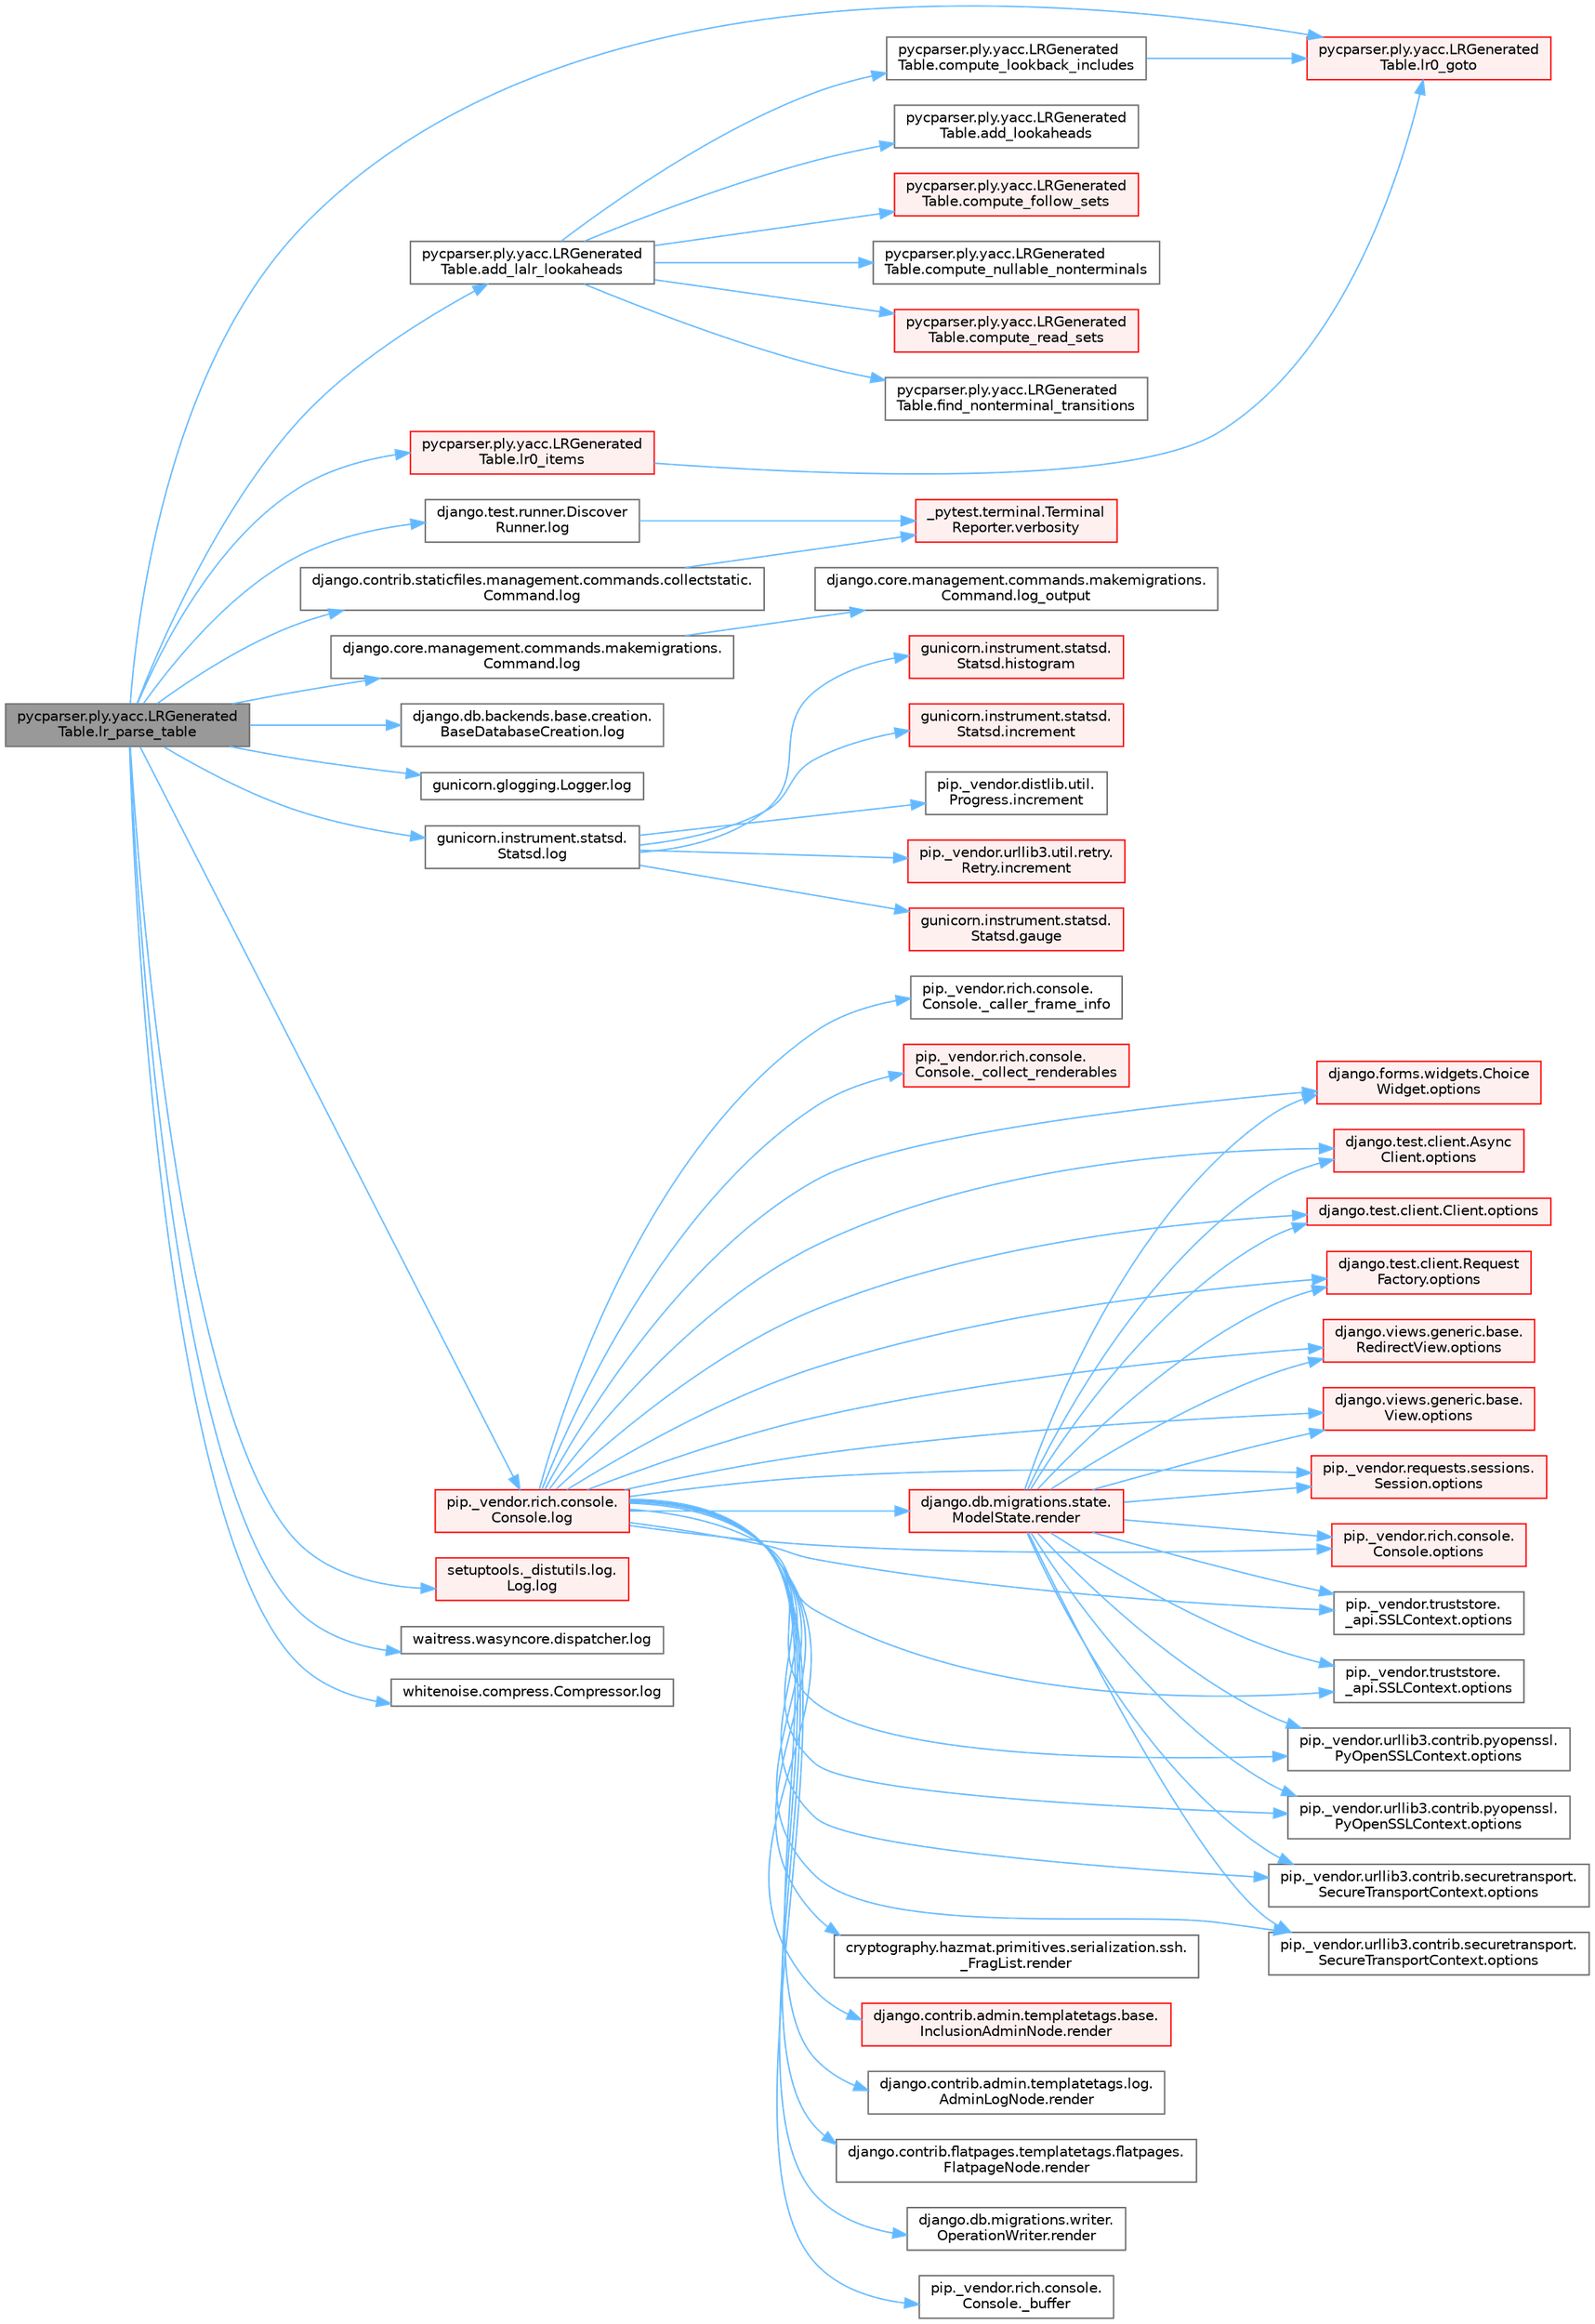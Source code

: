 digraph "pycparser.ply.yacc.LRGeneratedTable.lr_parse_table"
{
 // LATEX_PDF_SIZE
  bgcolor="transparent";
  edge [fontname=Helvetica,fontsize=10,labelfontname=Helvetica,labelfontsize=10];
  node [fontname=Helvetica,fontsize=10,shape=box,height=0.2,width=0.4];
  rankdir="LR";
  Node1 [id="Node000001",label="pycparser.ply.yacc.LRGenerated\lTable.lr_parse_table",height=0.2,width=0.4,color="gray40", fillcolor="grey60", style="filled", fontcolor="black",tooltip=" "];
  Node1 -> Node2 [id="edge1_Node000001_Node000002",color="steelblue1",style="solid",tooltip=" "];
  Node2 [id="Node000002",label="pycparser.ply.yacc.LRGenerated\lTable.add_lalr_lookaheads",height=0.2,width=0.4,color="grey40", fillcolor="white", style="filled",URL="$classpycparser_1_1ply_1_1yacc_1_1_l_r_generated_table.html#a332ad0559e551cafb02e317f2a1f4db6",tooltip=" "];
  Node2 -> Node3 [id="edge2_Node000002_Node000003",color="steelblue1",style="solid",tooltip=" "];
  Node3 [id="Node000003",label="pycparser.ply.yacc.LRGenerated\lTable.add_lookaheads",height=0.2,width=0.4,color="grey40", fillcolor="white", style="filled",URL="$classpycparser_1_1ply_1_1yacc_1_1_l_r_generated_table.html#ab414f8af82891195e597e3b910e9229a",tooltip=" "];
  Node2 -> Node4 [id="edge3_Node000002_Node000004",color="steelblue1",style="solid",tooltip=" "];
  Node4 [id="Node000004",label="pycparser.ply.yacc.LRGenerated\lTable.compute_follow_sets",height=0.2,width=0.4,color="red", fillcolor="#FFF0F0", style="filled",URL="$classpycparser_1_1ply_1_1yacc_1_1_l_r_generated_table.html#a7ba3fe4d4baf01411b037e2108bf5439",tooltip=" "];
  Node2 -> Node7 [id="edge4_Node000002_Node000007",color="steelblue1",style="solid",tooltip=" "];
  Node7 [id="Node000007",label="pycparser.ply.yacc.LRGenerated\lTable.compute_lookback_includes",height=0.2,width=0.4,color="grey40", fillcolor="white", style="filled",URL="$classpycparser_1_1ply_1_1yacc_1_1_l_r_generated_table.html#a70e4592500a8427ce8d1d1731f1b0601",tooltip=" "];
  Node7 -> Node8 [id="edge5_Node000007_Node000008",color="steelblue1",style="solid",tooltip=" "];
  Node8 [id="Node000008",label="pycparser.ply.yacc.LRGenerated\lTable.lr0_goto",height=0.2,width=0.4,color="red", fillcolor="#FFF0F0", style="filled",URL="$classpycparser_1_1ply_1_1yacc_1_1_l_r_generated_table.html#acb71d23d613183142fe73300b6502f49",tooltip=" "];
  Node2 -> Node10 [id="edge6_Node000002_Node000010",color="steelblue1",style="solid",tooltip=" "];
  Node10 [id="Node000010",label="pycparser.ply.yacc.LRGenerated\lTable.compute_nullable_nonterminals",height=0.2,width=0.4,color="grey40", fillcolor="white", style="filled",URL="$classpycparser_1_1ply_1_1yacc_1_1_l_r_generated_table.html#aff83b4188c89698b6e9afc943ef048a6",tooltip=" "];
  Node2 -> Node11 [id="edge7_Node000002_Node000011",color="steelblue1",style="solid",tooltip=" "];
  Node11 [id="Node000011",label="pycparser.ply.yacc.LRGenerated\lTable.compute_read_sets",height=0.2,width=0.4,color="red", fillcolor="#FFF0F0", style="filled",URL="$classpycparser_1_1ply_1_1yacc_1_1_l_r_generated_table.html#ad7a41b4af152c1613032c1e641701af9",tooltip=" "];
  Node2 -> Node14 [id="edge8_Node000002_Node000014",color="steelblue1",style="solid",tooltip=" "];
  Node14 [id="Node000014",label="pycparser.ply.yacc.LRGenerated\lTable.find_nonterminal_transitions",height=0.2,width=0.4,color="grey40", fillcolor="white", style="filled",URL="$classpycparser_1_1ply_1_1yacc_1_1_l_r_generated_table.html#a0cba1348d84d6e2c5b13f51f6ae9d696",tooltip=" "];
  Node1 -> Node15 [id="edge9_Node000001_Node000015",color="steelblue1",style="solid",tooltip=" "];
  Node15 [id="Node000015",label="django.contrib.staticfiles.management.commands.collectstatic.\lCommand.log",height=0.2,width=0.4,color="grey40", fillcolor="white", style="filled",URL="$classdjango_1_1contrib_1_1staticfiles_1_1management_1_1commands_1_1collectstatic_1_1_command.html#a0e93191b90ee0993e3286343d0b2de0e",tooltip=" "];
  Node15 -> Node16 [id="edge10_Node000015_Node000016",color="steelblue1",style="solid",tooltip=" "];
  Node16 [id="Node000016",label="_pytest.terminal.Terminal\lReporter.verbosity",height=0.2,width=0.4,color="red", fillcolor="#FFF0F0", style="filled",URL="$class__pytest_1_1terminal_1_1_terminal_reporter.html#a620047ffec9ba4f5cca84af25b3adbcf",tooltip=" "];
  Node1 -> Node19 [id="edge11_Node000001_Node000019",color="steelblue1",style="solid",tooltip=" "];
  Node19 [id="Node000019",label="django.core.management.commands.makemigrations.\lCommand.log",height=0.2,width=0.4,color="grey40", fillcolor="white", style="filled",URL="$classdjango_1_1core_1_1management_1_1commands_1_1makemigrations_1_1_command.html#a0409d121552878a7416460dba8274880",tooltip=" "];
  Node19 -> Node20 [id="edge12_Node000019_Node000020",color="steelblue1",style="solid",tooltip=" "];
  Node20 [id="Node000020",label="django.core.management.commands.makemigrations.\lCommand.log_output",height=0.2,width=0.4,color="grey40", fillcolor="white", style="filled",URL="$classdjango_1_1core_1_1management_1_1commands_1_1makemigrations_1_1_command.html#ad6cb5d402888250fc170034fdee93f6d",tooltip=" "];
  Node1 -> Node21 [id="edge13_Node000001_Node000021",color="steelblue1",style="solid",tooltip=" "];
  Node21 [id="Node000021",label="django.db.backends.base.creation.\lBaseDatabaseCreation.log",height=0.2,width=0.4,color="grey40", fillcolor="white", style="filled",URL="$classdjango_1_1db_1_1backends_1_1base_1_1creation_1_1_base_database_creation.html#ac297ec931db5ec68c271ec0d91be7183",tooltip=" "];
  Node1 -> Node22 [id="edge14_Node000001_Node000022",color="steelblue1",style="solid",tooltip=" "];
  Node22 [id="Node000022",label="django.test.runner.Discover\lRunner.log",height=0.2,width=0.4,color="grey40", fillcolor="white", style="filled",URL="$classdjango_1_1test_1_1runner_1_1_discover_runner.html#af5ad8e2895b3f0c5e0a6d7113199d641",tooltip=" "];
  Node22 -> Node16 [id="edge15_Node000022_Node000016",color="steelblue1",style="solid",tooltip=" "];
  Node1 -> Node23 [id="edge16_Node000001_Node000023",color="steelblue1",style="solid",tooltip=" "];
  Node23 [id="Node000023",label="gunicorn.glogging.Logger.log",height=0.2,width=0.4,color="grey40", fillcolor="white", style="filled",URL="$classgunicorn_1_1glogging_1_1_logger.html#ad6941dede526094643dd02c53c3449b0",tooltip=" "];
  Node1 -> Node24 [id="edge17_Node000001_Node000024",color="steelblue1",style="solid",tooltip=" "];
  Node24 [id="Node000024",label="gunicorn.instrument.statsd.\lStatsd.log",height=0.2,width=0.4,color="grey40", fillcolor="white", style="filled",URL="$classgunicorn_1_1instrument_1_1statsd_1_1_statsd.html#ab99145cf0b7c66dbcebcbdcbd44b4953",tooltip=" "];
  Node24 -> Node25 [id="edge18_Node000024_Node000025",color="steelblue1",style="solid",tooltip=" "];
  Node25 [id="Node000025",label="gunicorn.instrument.statsd.\lStatsd.gauge",height=0.2,width=0.4,color="red", fillcolor="#FFF0F0", style="filled",URL="$classgunicorn_1_1instrument_1_1statsd_1_1_statsd.html#a6cebc76ae769412dfb0f0a3ec727c50d",tooltip=" "];
  Node24 -> Node27 [id="edge19_Node000024_Node000027",color="steelblue1",style="solid",tooltip=" "];
  Node27 [id="Node000027",label="gunicorn.instrument.statsd.\lStatsd.histogram",height=0.2,width=0.4,color="red", fillcolor="#FFF0F0", style="filled",URL="$classgunicorn_1_1instrument_1_1statsd_1_1_statsd.html#adee3cb12a43f643cca3c9084d77285b4",tooltip=" "];
  Node24 -> Node28 [id="edge20_Node000024_Node000028",color="steelblue1",style="solid",tooltip=" "];
  Node28 [id="Node000028",label="gunicorn.instrument.statsd.\lStatsd.increment",height=0.2,width=0.4,color="red", fillcolor="#FFF0F0", style="filled",URL="$classgunicorn_1_1instrument_1_1statsd_1_1_statsd.html#a5527687726a051a5182ee13a842b08fd",tooltip=" "];
  Node24 -> Node29 [id="edge21_Node000024_Node000029",color="steelblue1",style="solid",tooltip=" "];
  Node29 [id="Node000029",label="pip._vendor.distlib.util.\lProgress.increment",height=0.2,width=0.4,color="grey40", fillcolor="white", style="filled",URL="$classpip_1_1__vendor_1_1distlib_1_1util_1_1_progress.html#a197ffd4ac8a74898742a6cde5b4c5466",tooltip=" "];
  Node24 -> Node30 [id="edge22_Node000024_Node000030",color="steelblue1",style="solid",tooltip=" "];
  Node30 [id="Node000030",label="pip._vendor.urllib3.util.retry.\lRetry.increment",height=0.2,width=0.4,color="red", fillcolor="#FFF0F0", style="filled",URL="$classpip_1_1__vendor_1_1urllib3_1_1util_1_1retry_1_1_retry.html#a88dd993ccb2ef4b2bfa9ad0571374b12",tooltip=" "];
  Node1 -> Node1133 [id="edge23_Node000001_Node001133",color="steelblue1",style="solid",tooltip=" "];
  Node1133 [id="Node001133",label="pip._vendor.rich.console.\lConsole.log",height=0.2,width=0.4,color="red", fillcolor="#FFF0F0", style="filled",URL="$classpip_1_1__vendor_1_1rich_1_1console_1_1_console.html#af9c77e39f9413fc2b134c60cfa23b0f1",tooltip=" "];
  Node1133 -> Node343 [id="edge24_Node001133_Node000343",color="steelblue1",style="solid",tooltip=" "];
  Node343 [id="Node000343",label="pip._vendor.rich.console.\lConsole._buffer",height=0.2,width=0.4,color="grey40", fillcolor="white", style="filled",URL="$classpip_1_1__vendor_1_1rich_1_1console_1_1_console.html#a51eaf031922c907e4085937b82f5564e",tooltip=" "];
  Node1133 -> Node1134 [id="edge25_Node001133_Node001134",color="steelblue1",style="solid",tooltip=" "];
  Node1134 [id="Node001134",label="pip._vendor.rich.console.\lConsole._caller_frame_info",height=0.2,width=0.4,color="grey40", fillcolor="white", style="filled",URL="$classpip_1_1__vendor_1_1rich_1_1console_1_1_console.html#ac43cb4290591af4f04cd264aa1fc1b0f",tooltip=" "];
  Node1133 -> Node344 [id="edge26_Node001133_Node000344",color="steelblue1",style="solid",tooltip=" "];
  Node344 [id="Node000344",label="pip._vendor.rich.console.\lConsole._collect_renderables",height=0.2,width=0.4,color="red", fillcolor="#FFF0F0", style="filled",URL="$classpip_1_1__vendor_1_1rich_1_1console_1_1_console.html#ab053dc750094e77e036523f6d2c14899",tooltip=" "];
  Node1133 -> Node354 [id="edge27_Node001133_Node000354",color="steelblue1",style="solid",tooltip=" "];
  Node354 [id="Node000354",label="django.forms.widgets.Choice\lWidget.options",height=0.2,width=0.4,color="red", fillcolor="#FFF0F0", style="filled",URL="$classdjango_1_1forms_1_1widgets_1_1_choice_widget.html#a8575b90386fc2027f38ea00133cef250",tooltip=" "];
  Node1133 -> Node1135 [id="edge28_Node001133_Node001135",color="steelblue1",style="solid",tooltip=" "];
  Node1135 [id="Node001135",label="django.test.client.Async\lClient.options",height=0.2,width=0.4,color="red", fillcolor="#FFF0F0", style="filled",URL="$classdjango_1_1test_1_1client_1_1_async_client.html#a84509c6347cbc018e6335b924ec841a2",tooltip=" "];
  Node1133 -> Node1311 [id="edge29_Node001133_Node001311",color="steelblue1",style="solid",tooltip=" "];
  Node1311 [id="Node001311",label="django.test.client.Client.options",height=0.2,width=0.4,color="red", fillcolor="#FFF0F0", style="filled",URL="$classdjango_1_1test_1_1client_1_1_client.html#a839ea6375ca2184b3b60550938b6824c",tooltip=" "];
  Node1133 -> Node1314 [id="edge30_Node001133_Node001314",color="steelblue1",style="solid",tooltip=" "];
  Node1314 [id="Node001314",label="django.test.client.Request\lFactory.options",height=0.2,width=0.4,color="red", fillcolor="#FFF0F0", style="filled",URL="$classdjango_1_1test_1_1client_1_1_request_factory.html#a438a7e1be2437d680cd78d11dee77c54",tooltip=" "];
  Node1133 -> Node1361 [id="edge31_Node001133_Node001361",color="steelblue1",style="solid",tooltip=" "];
  Node1361 [id="Node001361",label="django.views.generic.base.\lRedirectView.options",height=0.2,width=0.4,color="red", fillcolor="#FFF0F0", style="filled",URL="$classdjango_1_1views_1_1generic_1_1base_1_1_redirect_view.html#a444de156c79647344c987295c47a76e1",tooltip=" "];
  Node1133 -> Node1574 [id="edge32_Node001133_Node001574",color="steelblue1",style="solid",tooltip=" "];
  Node1574 [id="Node001574",label="django.views.generic.base.\lView.options",height=0.2,width=0.4,color="red", fillcolor="#FFF0F0", style="filled",URL="$classdjango_1_1views_1_1generic_1_1base_1_1_view.html#a4d1dc440a5bae11bd7859d20ca9948e1",tooltip=" "];
  Node1133 -> Node1577 [id="edge33_Node001133_Node001577",color="steelblue1",style="solid",tooltip=" "];
  Node1577 [id="Node001577",label="pip._vendor.requests.sessions.\lSession.options",height=0.2,width=0.4,color="red", fillcolor="#FFF0F0", style="filled",URL="$classpip_1_1__vendor_1_1requests_1_1sessions_1_1_session.html#a210270880f90521b3b3014748ecd87e9",tooltip=" "];
  Node1133 -> Node1578 [id="edge34_Node001133_Node001578",color="steelblue1",style="solid",tooltip=" "];
  Node1578 [id="Node001578",label="pip._vendor.rich.console.\lConsole.options",height=0.2,width=0.4,color="red", fillcolor="#FFF0F0", style="filled",URL="$classpip_1_1__vendor_1_1rich_1_1console_1_1_console.html#a41c8efe30ea45a9a4a3f8c34c688fe00",tooltip=" "];
  Node1133 -> Node1586 [id="edge35_Node001133_Node001586",color="steelblue1",style="solid",tooltip=" "];
  Node1586 [id="Node001586",label="pip._vendor.truststore.\l_api.SSLContext.options",height=0.2,width=0.4,color="grey40", fillcolor="white", style="filled",URL="$classpip_1_1__vendor_1_1truststore_1_1__api_1_1_s_s_l_context.html#a6755b8a82c0de77273744b73a826678d",tooltip=" "];
  Node1133 -> Node1587 [id="edge36_Node001133_Node001587",color="steelblue1",style="solid",tooltip=" "];
  Node1587 [id="Node001587",label="pip._vendor.truststore.\l_api.SSLContext.options",height=0.2,width=0.4,color="grey40", fillcolor="white", style="filled",URL="$classpip_1_1__vendor_1_1truststore_1_1__api_1_1_s_s_l_context.html#a90bd5b81f087b6628b2f681ce6cffcd6",tooltip=" "];
  Node1133 -> Node1588 [id="edge37_Node001133_Node001588",color="steelblue1",style="solid",tooltip=" "];
  Node1588 [id="Node001588",label="pip._vendor.urllib3.contrib.pyopenssl.\lPyOpenSSLContext.options",height=0.2,width=0.4,color="grey40", fillcolor="white", style="filled",URL="$classpip_1_1__vendor_1_1urllib3_1_1contrib_1_1pyopenssl_1_1_py_open_s_s_l_context.html#a3f539cc9d4b91d2fb90d7f8aef3810c1",tooltip=" "];
  Node1133 -> Node1589 [id="edge38_Node001133_Node001589",color="steelblue1",style="solid",tooltip=" "];
  Node1589 [id="Node001589",label="pip._vendor.urllib3.contrib.pyopenssl.\lPyOpenSSLContext.options",height=0.2,width=0.4,color="grey40", fillcolor="white", style="filled",URL="$classpip_1_1__vendor_1_1urllib3_1_1contrib_1_1pyopenssl_1_1_py_open_s_s_l_context.html#a8475fc4f3e83d92654b066a9422908dc",tooltip=" "];
  Node1133 -> Node1590 [id="edge39_Node001133_Node001590",color="steelblue1",style="solid",tooltip=" "];
  Node1590 [id="Node001590",label="pip._vendor.urllib3.contrib.securetransport.\lSecureTransportContext.options",height=0.2,width=0.4,color="grey40", fillcolor="white", style="filled",URL="$classpip_1_1__vendor_1_1urllib3_1_1contrib_1_1securetransport_1_1_secure_transport_context.html#ae19920941647ed0b43e0ed7d96e12457",tooltip=" "];
  Node1133 -> Node1591 [id="edge40_Node001133_Node001591",color="steelblue1",style="solid",tooltip=" "];
  Node1591 [id="Node001591",label="pip._vendor.urllib3.contrib.securetransport.\lSecureTransportContext.options",height=0.2,width=0.4,color="grey40", fillcolor="white", style="filled",URL="$classpip_1_1__vendor_1_1urllib3_1_1contrib_1_1securetransport_1_1_secure_transport_context.html#acf6c1ec11ca09e30c9c70d7dc26afacd",tooltip=" "];
  Node1133 -> Node3834 [id="edge41_Node001133_Node003834",color="steelblue1",style="solid",tooltip=" "];
  Node3834 [id="Node003834",label="cryptography.hazmat.primitives.serialization.ssh.\l_FragList.render",height=0.2,width=0.4,color="grey40", fillcolor="white", style="filled",URL="$classcryptography_1_1hazmat_1_1primitives_1_1serialization_1_1ssh_1_1___frag_list.html#adb86a47aab3646d46cfde49b7a4408a0",tooltip=" "];
  Node1133 -> Node3835 [id="edge42_Node001133_Node003835",color="steelblue1",style="solid",tooltip=" "];
  Node3835 [id="Node003835",label="django.contrib.admin.templatetags.base.\lInclusionAdminNode.render",height=0.2,width=0.4,color="red", fillcolor="#FFF0F0", style="filled",URL="$classdjango_1_1contrib_1_1admin_1_1templatetags_1_1base_1_1_inclusion_admin_node.html#a5c909e3c155bf5e7736cc82df0006cda",tooltip=" "];
  Node1133 -> Node3836 [id="edge43_Node001133_Node003836",color="steelblue1",style="solid",tooltip=" "];
  Node3836 [id="Node003836",label="django.contrib.admin.templatetags.log.\lAdminLogNode.render",height=0.2,width=0.4,color="grey40", fillcolor="white", style="filled",URL="$classdjango_1_1contrib_1_1admin_1_1templatetags_1_1log_1_1_admin_log_node.html#a86b516f1be40628f1bd94a1dc420cb24",tooltip=" "];
  Node1133 -> Node3837 [id="edge44_Node001133_Node003837",color="steelblue1",style="solid",tooltip=" "];
  Node3837 [id="Node003837",label="django.contrib.flatpages.templatetags.flatpages.\lFlatpageNode.render",height=0.2,width=0.4,color="grey40", fillcolor="white", style="filled",URL="$classdjango_1_1contrib_1_1flatpages_1_1templatetags_1_1flatpages_1_1_flatpage_node.html#afc3c992ffd3bae82ad18431268d4eee9",tooltip=" "];
  Node1133 -> Node3838 [id="edge45_Node001133_Node003838",color="steelblue1",style="solid",tooltip=" "];
  Node3838 [id="Node003838",label="django.db.migrations.state.\lModelState.render",height=0.2,width=0.4,color="red", fillcolor="#FFF0F0", style="filled",URL="$classdjango_1_1db_1_1migrations_1_1state_1_1_model_state.html#abcfccbe8ebf6564386ec6908b6bc3178",tooltip=" "];
  Node3838 -> Node354 [id="edge46_Node003838_Node000354",color="steelblue1",style="solid",tooltip=" "];
  Node3838 -> Node1135 [id="edge47_Node003838_Node001135",color="steelblue1",style="solid",tooltip=" "];
  Node3838 -> Node1311 [id="edge48_Node003838_Node001311",color="steelblue1",style="solid",tooltip=" "];
  Node3838 -> Node1314 [id="edge49_Node003838_Node001314",color="steelblue1",style="solid",tooltip=" "];
  Node3838 -> Node1361 [id="edge50_Node003838_Node001361",color="steelblue1",style="solid",tooltip=" "];
  Node3838 -> Node1574 [id="edge51_Node003838_Node001574",color="steelblue1",style="solid",tooltip=" "];
  Node3838 -> Node1577 [id="edge52_Node003838_Node001577",color="steelblue1",style="solid",tooltip=" "];
  Node3838 -> Node1578 [id="edge53_Node003838_Node001578",color="steelblue1",style="solid",tooltip=" "];
  Node3838 -> Node1586 [id="edge54_Node003838_Node001586",color="steelblue1",style="solid",tooltip=" "];
  Node3838 -> Node1587 [id="edge55_Node003838_Node001587",color="steelblue1",style="solid",tooltip=" "];
  Node3838 -> Node1588 [id="edge56_Node003838_Node001588",color="steelblue1",style="solid",tooltip=" "];
  Node3838 -> Node1589 [id="edge57_Node003838_Node001589",color="steelblue1",style="solid",tooltip=" "];
  Node3838 -> Node1590 [id="edge58_Node003838_Node001590",color="steelblue1",style="solid",tooltip=" "];
  Node3838 -> Node1591 [id="edge59_Node003838_Node001591",color="steelblue1",style="solid",tooltip=" "];
  Node1133 -> Node3840 [id="edge60_Node001133_Node003840",color="steelblue1",style="solid",tooltip=" "];
  Node3840 [id="Node003840",label="django.db.migrations.writer.\lOperationWriter.render",height=0.2,width=0.4,color="grey40", fillcolor="white", style="filled",URL="$classdjango_1_1db_1_1migrations_1_1writer_1_1_operation_writer.html#a6c0937fe3e8b072ea0d6c73954edaeef",tooltip=" "];
  Node1 -> Node1292 [id="edge61_Node000001_Node001292",color="steelblue1",style="solid",tooltip=" "];
  Node1292 [id="Node001292",label="setuptools._distutils.log.\lLog.log",height=0.2,width=0.4,color="red", fillcolor="#FFF0F0", style="filled",URL="$classsetuptools_1_1__distutils_1_1log_1_1_log.html#af651bf90098b3f6c9f3913b91f0eda70",tooltip=" "];
  Node1 -> Node1295 [id="edge62_Node000001_Node001295",color="steelblue1",style="solid",tooltip=" "];
  Node1295 [id="Node001295",label="waitress.wasyncore.dispatcher.log",height=0.2,width=0.4,color="grey40", fillcolor="white", style="filled",URL="$classwaitress_1_1wasyncore_1_1dispatcher.html#ab4786338f40a0cf9e9df45b57d4c0a63",tooltip=" "];
  Node1 -> Node1296 [id="edge63_Node000001_Node001296",color="steelblue1",style="solid",tooltip=" "];
  Node1296 [id="Node001296",label="whitenoise.compress.Compressor.log",height=0.2,width=0.4,color="grey40", fillcolor="white", style="filled",URL="$classwhitenoise_1_1compress_1_1_compressor.html#aa70a9f98a4387e4d394529c17cdbee27",tooltip=" "];
  Node1 -> Node8 [id="edge64_Node000001_Node000008",color="steelblue1",style="solid",tooltip=" "];
  Node1 -> Node4539 [id="edge65_Node000001_Node004539",color="steelblue1",style="solid",tooltip=" "];
  Node4539 [id="Node004539",label="pycparser.ply.yacc.LRGenerated\lTable.lr0_items",height=0.2,width=0.4,color="red", fillcolor="#FFF0F0", style="filled",URL="$classpycparser_1_1ply_1_1yacc_1_1_l_r_generated_table.html#a9585f0432c95dc7521b5635a5df36612",tooltip=" "];
  Node4539 -> Node8 [id="edge66_Node004539_Node000008",color="steelblue1",style="solid",tooltip=" "];
}
